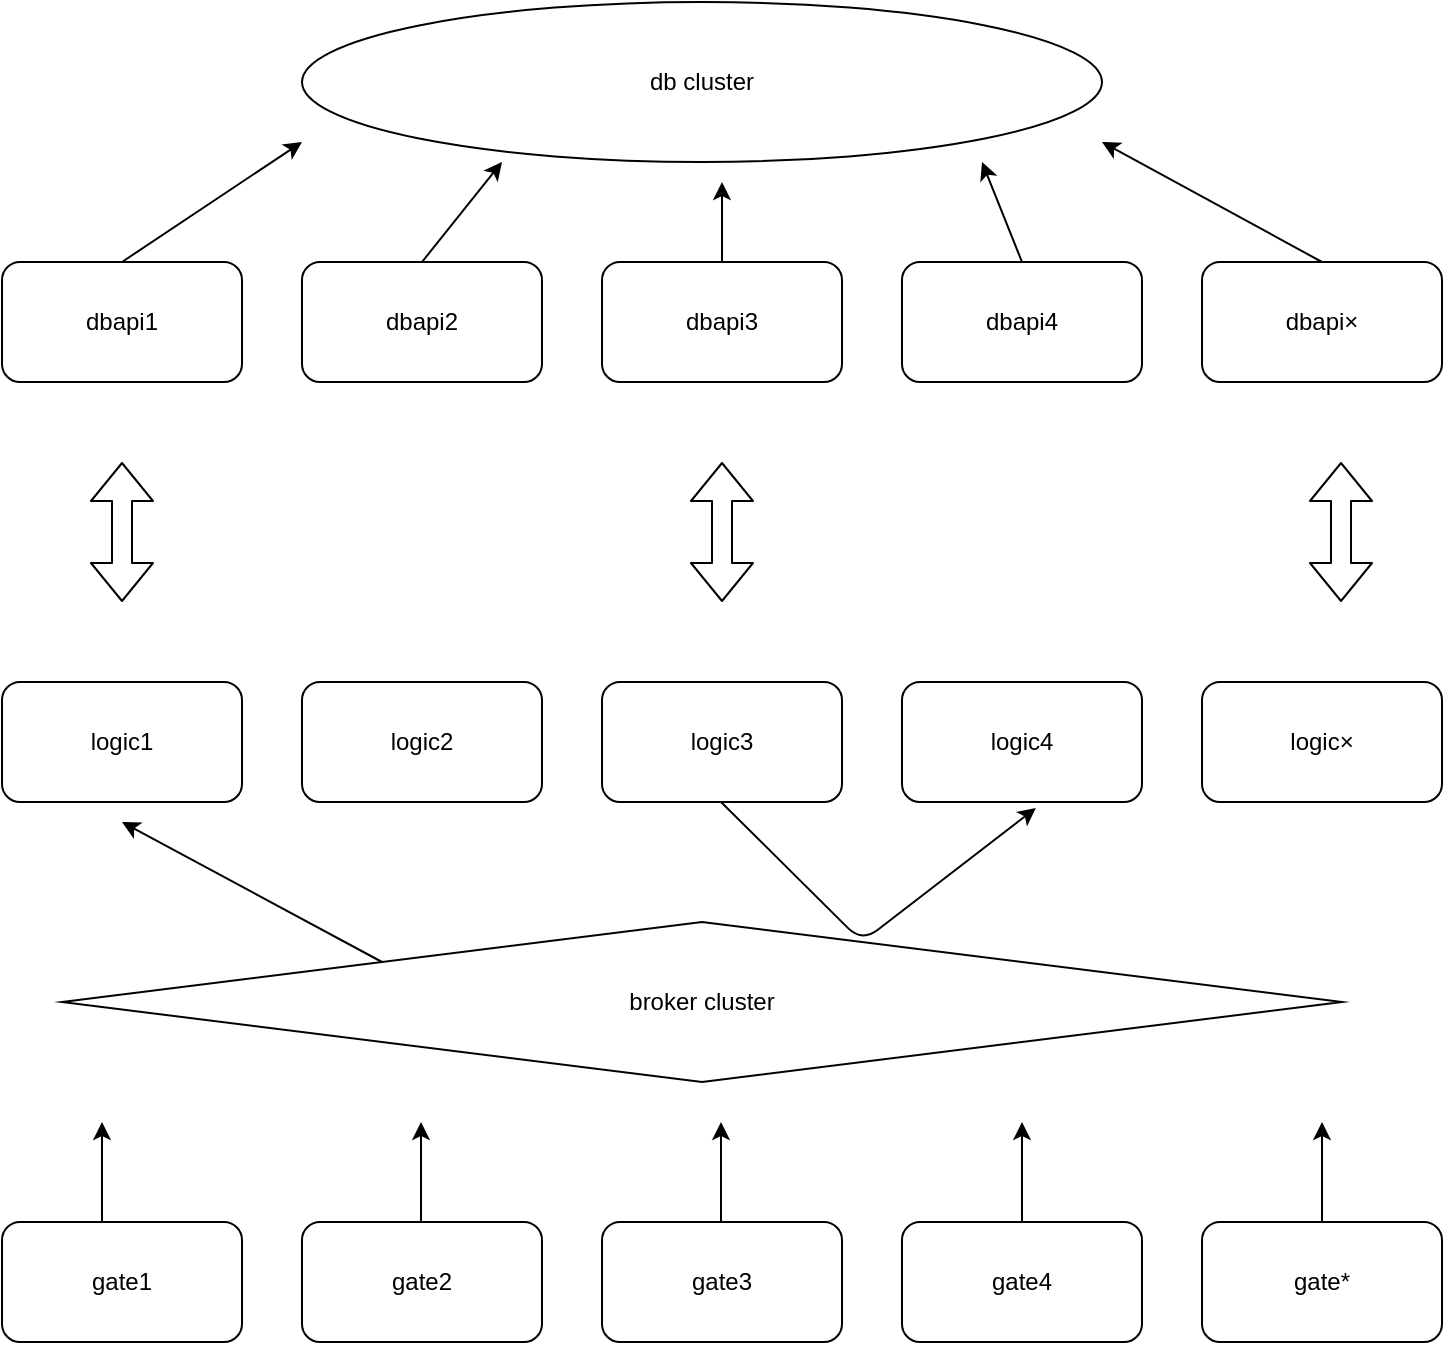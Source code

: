 <mxfile version="12.2.6" type="github" pages="1"><diagram id="Dc-dXFC2kUM4negDg-gY" name="第 1 页"><mxGraphModel dx="1408" dy="699" grid="1" gridSize="10" guides="1" tooltips="1" connect="1" arrows="1" fold="1" page="1" pageScale="1" pageWidth="827" pageHeight="1169" math="0" shadow="0"><root><mxCell id="0"/><mxCell id="1" parent="0"/><mxCell id="XLCL9ZVvblNzcwNsZjxI-1" value="dbapi1" style="rounded=1;whiteSpace=wrap;html=1;" vertex="1" parent="1"><mxGeometry x="50" y="140" width="120" height="60" as="geometry"/></mxCell><mxCell id="XLCL9ZVvblNzcwNsZjxI-2" value="&lt;span style=&quot;white-space: normal&quot;&gt;dbapi2&lt;/span&gt;" style="rounded=1;whiteSpace=wrap;html=1;" vertex="1" parent="1"><mxGeometry x="200" y="140" width="120" height="60" as="geometry"/></mxCell><mxCell id="XLCL9ZVvblNzcwNsZjxI-3" value="&lt;span style=&quot;white-space: normal&quot;&gt;dbapi3&lt;/span&gt;" style="rounded=1;whiteSpace=wrap;html=1;" vertex="1" parent="1"><mxGeometry x="350" y="140" width="120" height="60" as="geometry"/></mxCell><mxCell id="XLCL9ZVvblNzcwNsZjxI-4" value="&lt;span style=&quot;white-space: normal&quot;&gt;dbapi4&lt;/span&gt;" style="rounded=1;whiteSpace=wrap;html=1;" vertex="1" parent="1"><mxGeometry x="500" y="140" width="120" height="60" as="geometry"/></mxCell><mxCell id="XLCL9ZVvblNzcwNsZjxI-5" value="&lt;span style=&quot;white-space: normal&quot;&gt;dbapi×&lt;/span&gt;" style="rounded=1;whiteSpace=wrap;html=1;" vertex="1" parent="1"><mxGeometry x="650" y="140" width="120" height="60" as="geometry"/></mxCell><mxCell id="XLCL9ZVvblNzcwNsZjxI-6" value="db cluster" style="ellipse;whiteSpace=wrap;html=1;" vertex="1" parent="1"><mxGeometry x="200" y="10" width="400" height="80" as="geometry"/></mxCell><mxCell id="XLCL9ZVvblNzcwNsZjxI-7" value="" style="endArrow=classic;html=1;" edge="1" parent="1"><mxGeometry width="50" height="50" relative="1" as="geometry"><mxPoint x="110" y="140" as="sourcePoint"/><mxPoint x="200" y="80" as="targetPoint"/></mxGeometry></mxCell><mxCell id="XLCL9ZVvblNzcwNsZjxI-8" value="" style="endArrow=classic;html=1;entryX=0.25;entryY=1;entryDx=0;entryDy=0;entryPerimeter=0;" edge="1" parent="1" target="XLCL9ZVvblNzcwNsZjxI-6"><mxGeometry width="50" height="50" relative="1" as="geometry"><mxPoint x="260" y="140" as="sourcePoint"/><mxPoint x="350" y="80" as="targetPoint"/></mxGeometry></mxCell><mxCell id="XLCL9ZVvblNzcwNsZjxI-9" value="" style="endArrow=classic;html=1;" edge="1" parent="1"><mxGeometry width="50" height="50" relative="1" as="geometry"><mxPoint x="410" y="140" as="sourcePoint"/><mxPoint x="410" y="100" as="targetPoint"/></mxGeometry></mxCell><mxCell id="XLCL9ZVvblNzcwNsZjxI-10" value="" style="endArrow=classic;html=1;" edge="1" parent="1"><mxGeometry width="50" height="50" relative="1" as="geometry"><mxPoint x="560" y="140" as="sourcePoint"/><mxPoint x="540" y="90" as="targetPoint"/></mxGeometry></mxCell><mxCell id="XLCL9ZVvblNzcwNsZjxI-11" value="" style="endArrow=classic;html=1;" edge="1" parent="1"><mxGeometry width="50" height="50" relative="1" as="geometry"><mxPoint x="710" y="140" as="sourcePoint"/><mxPoint x="600" y="80" as="targetPoint"/></mxGeometry></mxCell><mxCell id="XLCL9ZVvblNzcwNsZjxI-14" value="logic1" style="rounded=1;whiteSpace=wrap;html=1;" vertex="1" parent="1"><mxGeometry x="50" y="350" width="120" height="60" as="geometry"/></mxCell><mxCell id="XLCL9ZVvblNzcwNsZjxI-15" value="logic2" style="rounded=1;whiteSpace=wrap;html=1;" vertex="1" parent="1"><mxGeometry x="200" y="350" width="120" height="60" as="geometry"/></mxCell><mxCell id="XLCL9ZVvblNzcwNsZjxI-16" value="logic3" style="rounded=1;whiteSpace=wrap;html=1;" vertex="1" parent="1"><mxGeometry x="350" y="350" width="120" height="60" as="geometry"/></mxCell><mxCell id="XLCL9ZVvblNzcwNsZjxI-17" value="logic4" style="rounded=1;whiteSpace=wrap;html=1;" vertex="1" parent="1"><mxGeometry x="500" y="350" width="120" height="60" as="geometry"/></mxCell><mxCell id="XLCL9ZVvblNzcwNsZjxI-18" value="logic×" style="rounded=1;whiteSpace=wrap;html=1;" vertex="1" parent="1"><mxGeometry x="650" y="350" width="120" height="60" as="geometry"/></mxCell><mxCell id="XLCL9ZVvblNzcwNsZjxI-19" value="gate1" style="rounded=1;whiteSpace=wrap;html=1;" vertex="1" parent="1"><mxGeometry x="50" y="620" width="120" height="60" as="geometry"/></mxCell><mxCell id="XLCL9ZVvblNzcwNsZjxI-20" value="gate2" style="rounded=1;whiteSpace=wrap;html=1;" vertex="1" parent="1"><mxGeometry x="200" y="620" width="120" height="60" as="geometry"/></mxCell><mxCell id="XLCL9ZVvblNzcwNsZjxI-21" value="gate3" style="rounded=1;whiteSpace=wrap;html=1;" vertex="1" parent="1"><mxGeometry x="350" y="620" width="120" height="60" as="geometry"/></mxCell><mxCell id="XLCL9ZVvblNzcwNsZjxI-22" value="gate4" style="rounded=1;whiteSpace=wrap;html=1;" vertex="1" parent="1"><mxGeometry x="500" y="620" width="120" height="60" as="geometry"/></mxCell><mxCell id="XLCL9ZVvblNzcwNsZjxI-23" value="gate*" style="rounded=1;whiteSpace=wrap;html=1;" vertex="1" parent="1"><mxGeometry x="650" y="620" width="120" height="60" as="geometry"/></mxCell><mxCell id="XLCL9ZVvblNzcwNsZjxI-24" value="broker cluster" style="rhombus;whiteSpace=wrap;html=1;" vertex="1" parent="1"><mxGeometry x="80" y="470" width="640" height="80" as="geometry"/></mxCell><mxCell id="XLCL9ZVvblNzcwNsZjxI-25" value="" style="endArrow=classic;html=1;" edge="1" parent="1"><mxGeometry width="50" height="50" relative="1" as="geometry"><mxPoint x="100" y="620" as="sourcePoint"/><mxPoint x="100" y="570" as="targetPoint"/></mxGeometry></mxCell><mxCell id="XLCL9ZVvblNzcwNsZjxI-26" value="" style="endArrow=classic;html=1;" edge="1" parent="1"><mxGeometry width="50" height="50" relative="1" as="geometry"><mxPoint x="710" y="620" as="sourcePoint"/><mxPoint x="710" y="570" as="targetPoint"/></mxGeometry></mxCell><mxCell id="XLCL9ZVvblNzcwNsZjxI-27" value="" style="endArrow=classic;html=1;" edge="1" parent="1"><mxGeometry width="50" height="50" relative="1" as="geometry"><mxPoint x="560" y="620" as="sourcePoint"/><mxPoint x="560" y="570" as="targetPoint"/></mxGeometry></mxCell><mxCell id="XLCL9ZVvblNzcwNsZjxI-28" value="" style="endArrow=classic;html=1;" edge="1" parent="1"><mxGeometry width="50" height="50" relative="1" as="geometry"><mxPoint x="409.5" y="620" as="sourcePoint"/><mxPoint x="409.5" y="570" as="targetPoint"/></mxGeometry></mxCell><mxCell id="XLCL9ZVvblNzcwNsZjxI-29" value="" style="endArrow=classic;html=1;" edge="1" parent="1"><mxGeometry width="50" height="50" relative="1" as="geometry"><mxPoint x="259.5" y="620" as="sourcePoint"/><mxPoint x="259.5" y="570" as="targetPoint"/></mxGeometry></mxCell><mxCell id="XLCL9ZVvblNzcwNsZjxI-32" value="" style="endArrow=classic;html=1;" edge="1" parent="1"><mxGeometry width="50" height="50" relative="1" as="geometry"><mxPoint x="240" y="490" as="sourcePoint"/><mxPoint x="110" y="420" as="targetPoint"/></mxGeometry></mxCell><mxCell id="XLCL9ZVvblNzcwNsZjxI-33" value="" style="shape=flexArrow;endArrow=classic;startArrow=classic;html=1;" edge="1" parent="1"><mxGeometry width="50" height="50" relative="1" as="geometry"><mxPoint x="410" y="310" as="sourcePoint"/><mxPoint x="410" y="240" as="targetPoint"/></mxGeometry></mxCell><mxCell id="XLCL9ZVvblNzcwNsZjxI-34" value="" style="shape=flexArrow;endArrow=classic;startArrow=classic;html=1;" edge="1" parent="1"><mxGeometry width="50" height="50" relative="1" as="geometry"><mxPoint x="719.5" y="310" as="sourcePoint"/><mxPoint x="719.5" y="240" as="targetPoint"/></mxGeometry></mxCell><mxCell id="XLCL9ZVvblNzcwNsZjxI-35" value="" style="shape=flexArrow;endArrow=classic;startArrow=classic;html=1;" edge="1" parent="1"><mxGeometry width="50" height="50" relative="1" as="geometry"><mxPoint x="110" y="310" as="sourcePoint"/><mxPoint x="110" y="240" as="targetPoint"/></mxGeometry></mxCell><mxCell id="XLCL9ZVvblNzcwNsZjxI-36" value="" style="endArrow=classic;html=1;entryX=0.558;entryY=1.05;entryDx=0;entryDy=0;entryPerimeter=0;" edge="1" parent="1" target="XLCL9ZVvblNzcwNsZjxI-17"><mxGeometry width="50" height="50" relative="1" as="geometry"><mxPoint x="409.5" y="410" as="sourcePoint"/><mxPoint x="409.5" y="360" as="targetPoint"/><Array as="points"><mxPoint x="480" y="480"/></Array></mxGeometry></mxCell></root></mxGraphModel></diagram></mxfile>